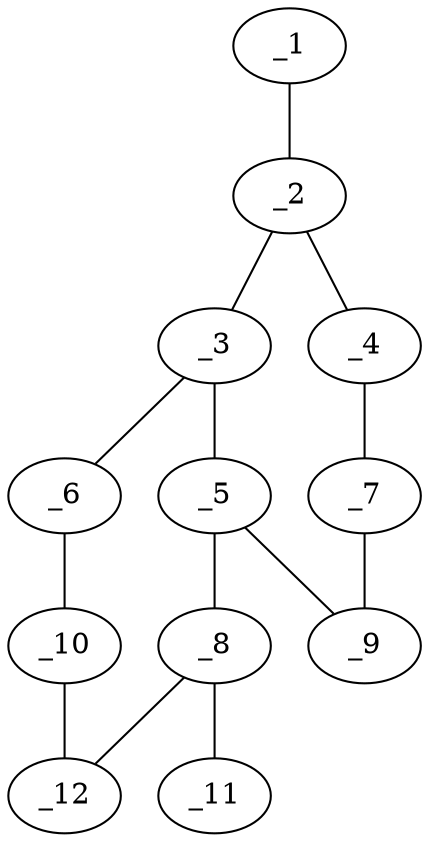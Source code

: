 graph molid229 {
	_1	 [charge=0,
		chem=5,
		symbol="S  ",
		x="2.866",
		y="-2"];
	_2	 [charge=0,
		chem=1,
		symbol="C  ",
		x="2.866",
		y="-1"];
	_1 -- _2	 [valence=1];
	_3	 [charge=0,
		chem=1,
		symbol="C  ",
		x="3.7321",
		y="-0.5"];
	_2 -- _3	 [valence=2];
	_4	 [charge=0,
		chem=1,
		symbol="C  ",
		x=2,
		y="-0.5"];
	_2 -- _4	 [valence=1];
	_5	 [charge=0,
		chem=1,
		symbol="C  ",
		x="3.7321",
		y="0.5"];
	_3 -- _5	 [valence=1];
	_6	 [charge=0,
		chem=1,
		symbol="C  ",
		x="4.5981",
		y="-1"];
	_3 -- _6	 [valence=1];
	_7	 [charge=0,
		chem=1,
		symbol="C  ",
		x=2,
		y="0.5"];
	_4 -- _7	 [valence=2];
	_8	 [charge=0,
		chem=1,
		symbol="C  ",
		x="4.5981",
		y=1];
	_5 -- _8	 [valence=1];
	_9	 [charge=0,
		chem=1,
		symbol="C  ",
		x="2.866",
		y=1];
	_5 -- _9	 [valence=2];
	_10	 [charge=0,
		chem=1,
		symbol="C  ",
		x="5.4641",
		y="-0.5"];
	_6 -- _10	 [valence=2];
	_7 -- _9	 [valence=1];
	_11	 [charge=0,
		chem=5,
		symbol="S  ",
		x="4.5981",
		y=2];
	_8 -- _11	 [valence=1];
	_12	 [charge=0,
		chem=1,
		symbol="C  ",
		x="5.4641",
		y="0.5"];
	_8 -- _12	 [valence=2];
	_10 -- _12	 [valence=1];
}

